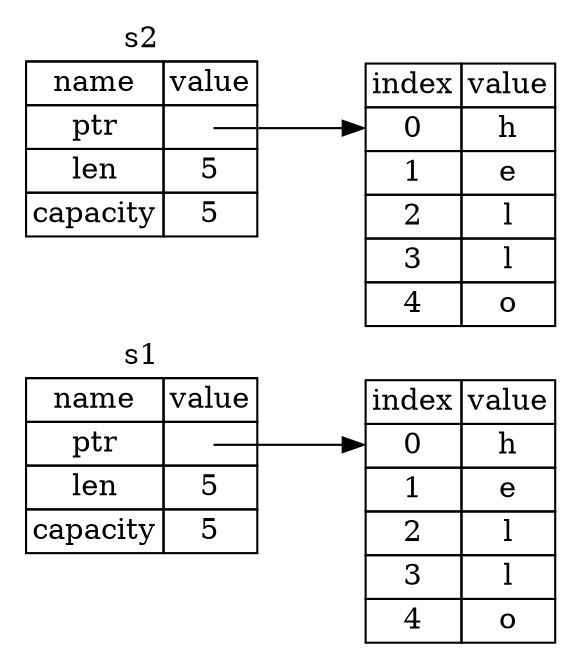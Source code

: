 digraph {
    rankdir=LR;
    dpi=300.0;
    node [shape="plaintext"];

    table0[label=<<TABLE BORDER="0" CELLBORDER="1" CELLSPACING="0">
        <TR><TD COLSPAN="2" SIDES="B">s1</TD></TR>
        <TR><TD>name</TD><TD>value</TD></TR>
        <TR><TD>ptr</TD><TD PORT="pointer"></TD></TR>
        <TR><TD>len</TD><TD>5</TD></TR>
        <TR><TD>capacity</TD><TD>5</TD></TR>
    </TABLE>>];
    table1[label=<<TABLE BORDER="0" CELLBORDER="1" CELLSPACING="0">
        <TR><TD>index</TD><TD>value</TD></TR>
        <TR><TD PORT="pointee">0</TD><TD>h</TD></TR>
        <TR><TD>1</TD><TD>e</TD></TR>
        <TR><TD>2</TD><TD>l</TD></TR>
        <TR><TD>3</TD><TD>l</TD></TR>
        <TR><TD>4</TD><TD>o</TD></TR>
    </TABLE>>];

    table3[label=<<TABLE BORDER="0" CELLBORDER="1" CELLSPACING="0">
        <TR><TD COLSPAN="2" SIDES="B">s2</TD></TR>
        <TR><TD>name</TD><TD>value</TD></TR>
        <TR><TD>ptr</TD><TD PORT="pointer"></TD></TR>
        <TR><TD>len</TD><TD>5</TD></TR>
        <TR><TD>capacity</TD><TD>5</TD></TR>
    </TABLE>>];
    table4[label=<<TABLE BORDER="0" CELLBORDER="1" CELLSPACING="0">
        <TR><TD>index</TD><TD>value</TD></TR>
        <TR><TD PORT="pointee">0</TD><TD>h</TD></TR>
        <TR><TD>1</TD><TD>e</TD></TR>
        <TR><TD>2</TD><TD>l</TD></TR>
        <TR><TD>3</TD><TD>l</TD></TR>
        <TR><TD>4</TD><TD>o</TD></TR>
    </TABLE>>];


    edge[tailclip="false"];
    table0:pointer:c -> table1:pointee;
    table3:pointer:c -> table4:pointee;
}

